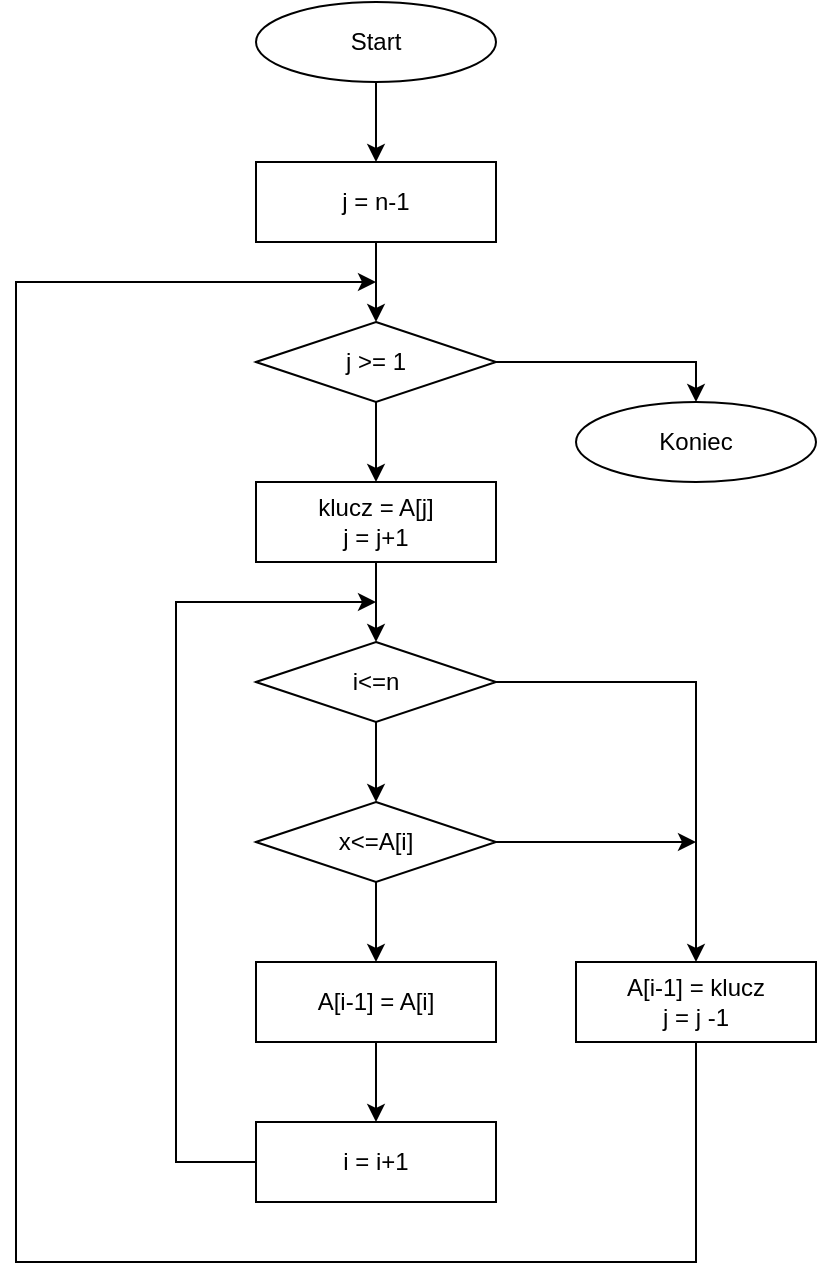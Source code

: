 <mxfile version="14.6.1" type="device"><diagram id="D_GFgqAIxp1KtoXFN4_Y" name="Page-1"><mxGraphModel dx="782" dy="735" grid="1" gridSize="10" guides="1" tooltips="1" connect="1" arrows="1" fold="1" page="1" pageScale="1" pageWidth="827" pageHeight="1169" math="0" shadow="0"><root><mxCell id="0"/><mxCell id="1" parent="0"/><mxCell id="cy-tkis3peoD6HbruX_2-1" style="edgeStyle=orthogonalEdgeStyle;rounded=0;orthogonalLoop=1;jettySize=auto;html=1;exitX=0.5;exitY=1;exitDx=0;exitDy=0;entryX=0.5;entryY=0;entryDx=0;entryDy=0;" edge="1" parent="1" source="cy-tkis3peoD6HbruX_2-2" target="cy-tkis3peoD6HbruX_2-5"><mxGeometry relative="1" as="geometry"/></mxCell><mxCell id="cy-tkis3peoD6HbruX_2-2" value="Start" style="ellipse;whiteSpace=wrap;html=1;" vertex="1" parent="1"><mxGeometry x="160" y="40" width="120" height="40" as="geometry"/></mxCell><mxCell id="cy-tkis3peoD6HbruX_2-3" style="edgeStyle=orthogonalEdgeStyle;rounded=0;orthogonalLoop=1;jettySize=auto;html=1;exitX=0.5;exitY=1;exitDx=0;exitDy=0;" edge="1" parent="1" source="cy-tkis3peoD6HbruX_2-5" target="cy-tkis3peoD6HbruX_2-7"><mxGeometry relative="1" as="geometry"/></mxCell><mxCell id="cy-tkis3peoD6HbruX_2-4" style="edgeStyle=orthogonalEdgeStyle;rounded=0;orthogonalLoop=1;jettySize=auto;html=1;entryX=0.5;entryY=0;entryDx=0;entryDy=0;exitX=1;exitY=0.5;exitDx=0;exitDy=0;" edge="1" parent="1" source="cy-tkis3peoD6HbruX_2-7" target="cy-tkis3peoD6HbruX_2-8"><mxGeometry relative="1" as="geometry"><mxPoint x="340" y="140" as="sourcePoint"/></mxGeometry></mxCell><mxCell id="cy-tkis3peoD6HbruX_2-5" value="j = n-1" style="rounded=0;whiteSpace=wrap;html=1;" vertex="1" parent="1"><mxGeometry x="160" y="120" width="120" height="40" as="geometry"/></mxCell><mxCell id="cy-tkis3peoD6HbruX_2-6" style="edgeStyle=orthogonalEdgeStyle;rounded=0;orthogonalLoop=1;jettySize=auto;html=1;exitX=0.5;exitY=1;exitDx=0;exitDy=0;entryX=0.5;entryY=0;entryDx=0;entryDy=0;" edge="1" parent="1" source="cy-tkis3peoD6HbruX_2-7" target="cy-tkis3peoD6HbruX_2-10"><mxGeometry relative="1" as="geometry"/></mxCell><mxCell id="cy-tkis3peoD6HbruX_2-7" value="j &amp;gt;= 1" style="rhombus;whiteSpace=wrap;html=1;" vertex="1" parent="1"><mxGeometry x="160" y="200" width="120" height="40" as="geometry"/></mxCell><mxCell id="cy-tkis3peoD6HbruX_2-8" value="Koniec" style="ellipse;whiteSpace=wrap;html=1;" vertex="1" parent="1"><mxGeometry x="320" y="240" width="120" height="40" as="geometry"/></mxCell><mxCell id="cy-tkis3peoD6HbruX_2-9" style="edgeStyle=orthogonalEdgeStyle;rounded=0;orthogonalLoop=1;jettySize=auto;html=1;exitX=0.5;exitY=1;exitDx=0;exitDy=0;entryX=0.5;entryY=0;entryDx=0;entryDy=0;" edge="1" parent="1" source="cy-tkis3peoD6HbruX_2-10" target="cy-tkis3peoD6HbruX_2-13"><mxGeometry relative="1" as="geometry"><Array as="points"><mxPoint x="220" y="340"/><mxPoint x="220" y="340"/></Array></mxGeometry></mxCell><mxCell id="cy-tkis3peoD6HbruX_2-10" value="&lt;div&gt;klucz = A[j]&lt;/div&gt;&lt;div&gt;j = j+1&lt;br&gt;&lt;/div&gt;" style="rounded=0;whiteSpace=wrap;html=1;" vertex="1" parent="1"><mxGeometry x="160" y="280" width="120" height="40" as="geometry"/></mxCell><mxCell id="cy-tkis3peoD6HbruX_2-11" style="edgeStyle=orthogonalEdgeStyle;rounded=0;orthogonalLoop=1;jettySize=auto;html=1;exitX=0.5;exitY=1;exitDx=0;exitDy=0;entryX=0.5;entryY=0;entryDx=0;entryDy=0;" edge="1" parent="1" source="cy-tkis3peoD6HbruX_2-13" target="cy-tkis3peoD6HbruX_2-16"><mxGeometry relative="1" as="geometry"/></mxCell><mxCell id="cy-tkis3peoD6HbruX_2-12" style="edgeStyle=orthogonalEdgeStyle;rounded=0;orthogonalLoop=1;jettySize=auto;html=1;entryX=0.5;entryY=0;entryDx=0;entryDy=0;" edge="1" parent="1" source="cy-tkis3peoD6HbruX_2-13" target="cy-tkis3peoD6HbruX_2-22"><mxGeometry relative="1" as="geometry"/></mxCell><mxCell id="cy-tkis3peoD6HbruX_2-13" value="i&amp;lt;=n" style="rhombus;whiteSpace=wrap;html=1;" vertex="1" parent="1"><mxGeometry x="160" y="360" width="120" height="40" as="geometry"/></mxCell><mxCell id="cy-tkis3peoD6HbruX_2-14" style="edgeStyle=orthogonalEdgeStyle;rounded=0;orthogonalLoop=1;jettySize=auto;html=1;exitX=0.5;exitY=1;exitDx=0;exitDy=0;entryX=0.5;entryY=0;entryDx=0;entryDy=0;" edge="1" parent="1" source="cy-tkis3peoD6HbruX_2-16" target="cy-tkis3peoD6HbruX_2-18"><mxGeometry relative="1" as="geometry"/></mxCell><mxCell id="cy-tkis3peoD6HbruX_2-15" style="edgeStyle=orthogonalEdgeStyle;rounded=0;orthogonalLoop=1;jettySize=auto;html=1;" edge="1" parent="1" source="cy-tkis3peoD6HbruX_2-16"><mxGeometry relative="1" as="geometry"><mxPoint x="380" y="460" as="targetPoint"/></mxGeometry></mxCell><mxCell id="cy-tkis3peoD6HbruX_2-16" value="x&amp;lt;=A[i]" style="rhombus;whiteSpace=wrap;html=1;" vertex="1" parent="1"><mxGeometry x="160" y="440" width="120" height="40" as="geometry"/></mxCell><mxCell id="cy-tkis3peoD6HbruX_2-17" style="edgeStyle=orthogonalEdgeStyle;rounded=0;orthogonalLoop=1;jettySize=auto;html=1;exitX=0.5;exitY=1;exitDx=0;exitDy=0;entryX=0.5;entryY=0;entryDx=0;entryDy=0;" edge="1" parent="1" source="cy-tkis3peoD6HbruX_2-18" target="cy-tkis3peoD6HbruX_2-20"><mxGeometry relative="1" as="geometry"/></mxCell><mxCell id="cy-tkis3peoD6HbruX_2-18" value="A[i-1] = A[i]" style="rounded=0;whiteSpace=wrap;html=1;" vertex="1" parent="1"><mxGeometry x="160" y="520" width="120" height="40" as="geometry"/></mxCell><mxCell id="cy-tkis3peoD6HbruX_2-19" style="edgeStyle=orthogonalEdgeStyle;rounded=0;orthogonalLoop=1;jettySize=auto;html=1;" edge="1" parent="1" source="cy-tkis3peoD6HbruX_2-20"><mxGeometry relative="1" as="geometry"><mxPoint x="220" y="340" as="targetPoint"/><Array as="points"><mxPoint x="120" y="620"/><mxPoint x="120" y="340"/></Array></mxGeometry></mxCell><mxCell id="cy-tkis3peoD6HbruX_2-20" value="i = i+1" style="rounded=0;whiteSpace=wrap;html=1;" vertex="1" parent="1"><mxGeometry x="160" y="600" width="120" height="40" as="geometry"/></mxCell><mxCell id="cy-tkis3peoD6HbruX_2-21" style="edgeStyle=orthogonalEdgeStyle;rounded=0;orthogonalLoop=1;jettySize=auto;html=1;" edge="1" parent="1" source="cy-tkis3peoD6HbruX_2-22"><mxGeometry relative="1" as="geometry"><mxPoint x="220" y="180" as="targetPoint"/><Array as="points"><mxPoint x="380" y="670"/><mxPoint x="40" y="670"/><mxPoint x="40" y="180"/></Array></mxGeometry></mxCell><mxCell id="cy-tkis3peoD6HbruX_2-22" value="&lt;div&gt;A[i-1] = klucz&lt;/div&gt;&lt;div&gt;j = j -1&lt;br&gt;&lt;/div&gt;" style="rounded=0;whiteSpace=wrap;html=1;" vertex="1" parent="1"><mxGeometry x="320" y="520" width="120" height="40" as="geometry"/></mxCell></root></mxGraphModel></diagram></mxfile>
